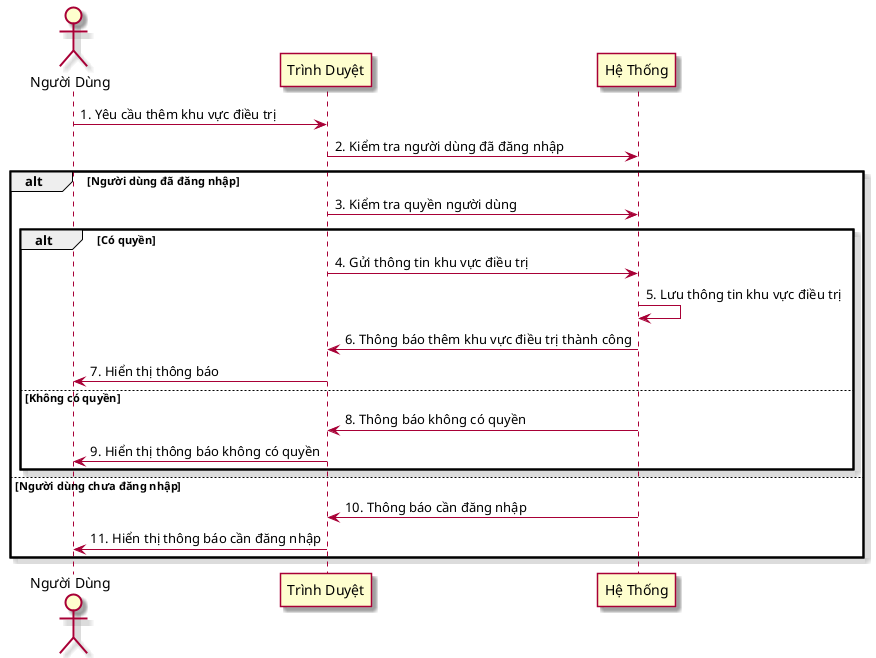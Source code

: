 @startuml "tao moi khu vuc dieu tri"

skin rose
actor "Người Dùng" as User
participant "Trình Duyệt" as Browser
participant "Hệ Thống" as Server


User -> Browser: 1. Yêu cầu thêm khu vực điều trị
Browser -> Server: 2. Kiểm tra người dùng đã đăng nhập
alt Người dùng đã đăng nhập
    Browser -> Server: 3. Kiểm tra quyền người dùng
    alt Có quyền
        Browser -> Server: 4. Gửi thông tin khu vực điều trị
        Server -> Server: 5. Lưu thông tin khu vực điều trị
        Server -> Browser: 6. Thông báo thêm khu vực điều trị thành công
        Browser -> User: 7. Hiển thị thông báo
    else Không có quyền
        Server -> Browser: 8. Thông báo không có quyền
        Browser -> User: 9. Hiển thị thông báo không có quyền
    end
else Người dùng chưa đăng nhập
    Server -> Browser: 10. Thông báo cần đăng nhập
    Browser -> User: 11. Hiển thị thông báo cần đăng nhập
end

@enduml
